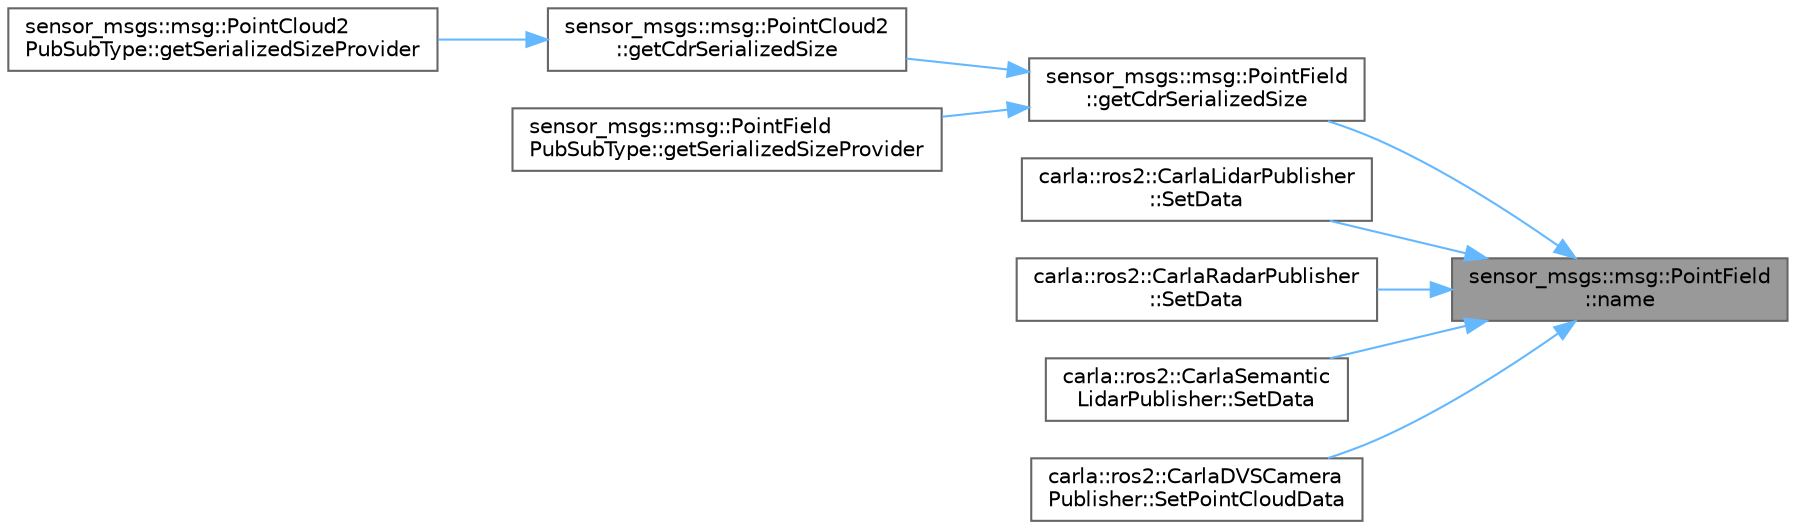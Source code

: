 digraph "sensor_msgs::msg::PointField::name"
{
 // INTERACTIVE_SVG=YES
 // LATEX_PDF_SIZE
  bgcolor="transparent";
  edge [fontname=Helvetica,fontsize=10,labelfontname=Helvetica,labelfontsize=10];
  node [fontname=Helvetica,fontsize=10,shape=box,height=0.2,width=0.4];
  rankdir="RL";
  Node1 [id="Node000001",label="sensor_msgs::msg::PointField\l::name",height=0.2,width=0.4,color="gray40", fillcolor="grey60", style="filled", fontcolor="black",tooltip="This function copies the value in member name"];
  Node1 -> Node2 [id="edge1_Node000001_Node000002",dir="back",color="steelblue1",style="solid",tooltip=" "];
  Node2 [id="Node000002",label="sensor_msgs::msg::PointField\l::getCdrSerializedSize",height=0.2,width=0.4,color="grey40", fillcolor="white", style="filled",URL="$d4/d87/classsensor__msgs_1_1msg_1_1PointField.html#a8dcd851ee5bc79a9d73b779f86794051",tooltip="This function returns the serialized size of a data depending on the buffer alignment."];
  Node2 -> Node3 [id="edge2_Node000002_Node000003",dir="back",color="steelblue1",style="solid",tooltip=" "];
  Node3 [id="Node000003",label="sensor_msgs::msg::PointCloud2\l::getCdrSerializedSize",height=0.2,width=0.4,color="grey40", fillcolor="white", style="filled",URL="$d8/da2/classsensor__msgs_1_1msg_1_1PointCloud2.html#aa9aef76d2156e1d9cb0b7cd2da0b3955",tooltip="This function returns the serialized size of a data depending on the buffer alignment."];
  Node3 -> Node4 [id="edge3_Node000003_Node000004",dir="back",color="steelblue1",style="solid",tooltip=" "];
  Node4 [id="Node000004",label="sensor_msgs::msg::PointCloud2\lPubSubType::getSerializedSizeProvider",height=0.2,width=0.4,color="grey40", fillcolor="white", style="filled",URL="$d8/dd0/classsensor__msgs_1_1msg_1_1PointCloud2PubSubType.html#a217c43f6d12e5c89d4906982e397c43c",tooltip=" "];
  Node2 -> Node5 [id="edge4_Node000002_Node000005",dir="back",color="steelblue1",style="solid",tooltip=" "];
  Node5 [id="Node000005",label="sensor_msgs::msg::PointField\lPubSubType::getSerializedSizeProvider",height=0.2,width=0.4,color="grey40", fillcolor="white", style="filled",URL="$d9/d30/classsensor__msgs_1_1msg_1_1PointFieldPubSubType.html#a3ca356b03047188d21016449f6bce1fc",tooltip=" "];
  Node1 -> Node6 [id="edge5_Node000001_Node000006",dir="back",color="steelblue1",style="solid",tooltip=" "];
  Node6 [id="Node000006",label="carla::ros2::CarlaLidarPublisher\l::SetData",height=0.2,width=0.4,color="grey40", fillcolor="white", style="filled",URL="$d9/dae/classcarla_1_1ros2_1_1CarlaLidarPublisher.html#a9a0fc8878d018e49596a99010c721bf6",tooltip=" "];
  Node1 -> Node7 [id="edge6_Node000001_Node000007",dir="back",color="steelblue1",style="solid",tooltip=" "];
  Node7 [id="Node000007",label="carla::ros2::CarlaRadarPublisher\l::SetData",height=0.2,width=0.4,color="grey40", fillcolor="white", style="filled",URL="$d6/db4/classcarla_1_1ros2_1_1CarlaRadarPublisher.html#aefe48518957ec184d72371aadeba8487",tooltip=" "];
  Node1 -> Node8 [id="edge7_Node000001_Node000008",dir="back",color="steelblue1",style="solid",tooltip=" "];
  Node8 [id="Node000008",label="carla::ros2::CarlaSemantic\lLidarPublisher::SetData",height=0.2,width=0.4,color="grey40", fillcolor="white", style="filled",URL="$db/de8/classcarla_1_1ros2_1_1CarlaSemanticLidarPublisher.html#a0e6c9a9946aff85b0642730972a89474",tooltip=" "];
  Node1 -> Node9 [id="edge8_Node000001_Node000009",dir="back",color="steelblue1",style="solid",tooltip=" "];
  Node9 [id="Node000009",label="carla::ros2::CarlaDVSCamera\lPublisher::SetPointCloudData",height=0.2,width=0.4,color="grey40", fillcolor="white", style="filled",URL="$dd/d7a/classcarla_1_1ros2_1_1CarlaDVSCameraPublisher.html#a06bdf027f8bc1a984e2369fdb9d66e96",tooltip=" "];
}
